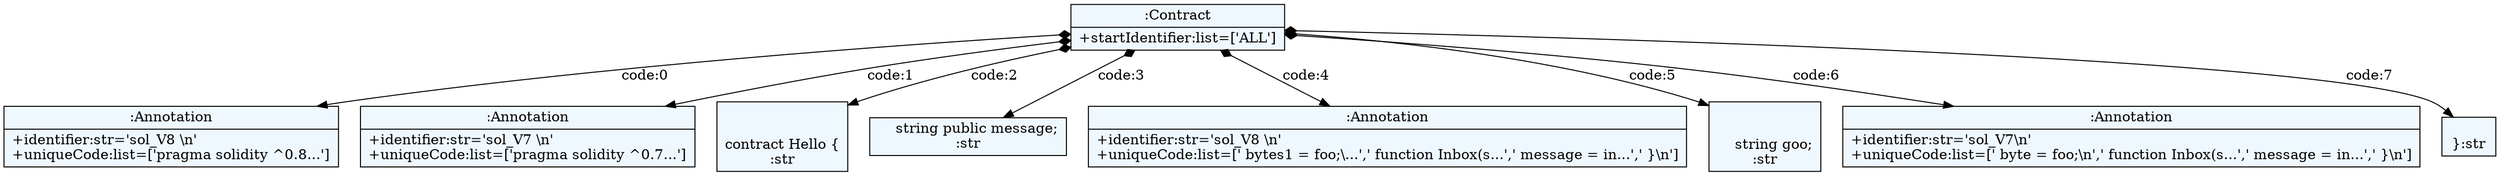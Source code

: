 
    digraph textX {
    fontname = "Bitstream Vera Sans"
    fontsize = 8
    node[
        shape=record,
        style=filled,
        fillcolor=aliceblue
    ]
    nodesep = 0.3
    edge[dir=black,arrowtail=empty]


1845945406656 -> 1845945406800 [label="code:0" arrowtail=diamond dir=both]
1845945406800[label="{:Annotation|+identifier:str='sol_V8   \\n'\l+uniqueCode:list=['pragma solidity ^0.8...']\l}"]
1845945406656 -> 1845945406944 [label="code:1" arrowtail=diamond dir=both]
1845945406944[label="{:Annotation|+identifier:str='sol_V7 \\n'\l+uniqueCode:list=['pragma solidity ^0.7...']\l}"]
1845945406656 -> "

contract Hello {
:str" [label="code:2" arrowtail=diamond dir=both]
1845945406656 -> "    string public message;
:str" [label="code:3" arrowtail=diamond dir=both]
1845945406656 -> 1845945407616 [label="code:4" arrowtail=diamond dir=both]
1845945407616[label="{:Annotation|+identifier:str='sol_V8   \\n'\l+uniqueCode:list=['    bytes1 = foo;\\...','    function Inbox(s...','        message = in...','    \}\\n']\l}"]
1845945406656 -> "

    string goo;
:str" [label="code:5" arrowtail=diamond dir=both]
1845945406656 -> 1845945407760 [label="code:6" arrowtail=diamond dir=both]
1845945407760[label="{:Annotation|+identifier:str='sol_V7\\n'\l+uniqueCode:list=['    byte = foo;\\n','    function Inbox(s...','        message = in...','    \}\\n']\l}"]
1845945406656 -> "
}:str" [label="code:7" arrowtail=diamond dir=both]
1845945406656[label="{:Contract|+startIdentifier:list=['ALL']\l}"]

}
